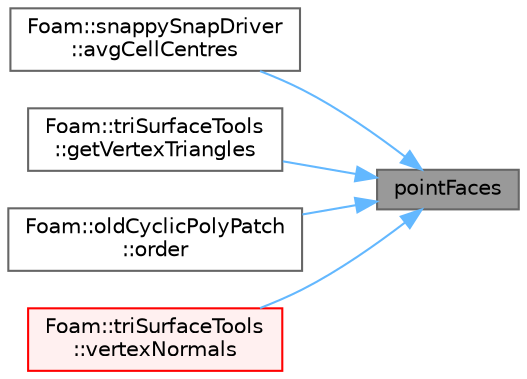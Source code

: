 digraph "pointFaces"
{
 // LATEX_PDF_SIZE
  bgcolor="transparent";
  edge [fontname=Helvetica,fontsize=10,labelfontname=Helvetica,labelfontsize=10];
  node [fontname=Helvetica,fontsize=10,shape=box,height=0.2,width=0.4];
  rankdir="RL";
  Node1 [id="Node000001",label="pointFaces",height=0.2,width=0.4,color="gray40", fillcolor="grey60", style="filled", fontcolor="black",tooltip=" "];
  Node1 -> Node2 [id="edge1_Node000001_Node000002",dir="back",color="steelblue1",style="solid",tooltip=" "];
  Node2 [id="Node000002",label="Foam::snappySnapDriver\l::avgCellCentres",height=0.2,width=0.4,color="grey40", fillcolor="white", style="filled",URL="$classFoam_1_1snappySnapDriver.html#a9a5472df0725c810bc826b246e36068b",tooltip=" "];
  Node1 -> Node3 [id="edge2_Node000001_Node000003",dir="back",color="steelblue1",style="solid",tooltip=" "];
  Node3 [id="Node000003",label="Foam::triSurfaceTools\l::getVertexTriangles",height=0.2,width=0.4,color="grey40", fillcolor="white", style="filled",URL="$classFoam_1_1triSurfaceTools.html#aa242e3ca747b5d12e431a87f581aebb7",tooltip=" "];
  Node1 -> Node4 [id="edge3_Node000001_Node000004",dir="back",color="steelblue1",style="solid",tooltip=" "];
  Node4 [id="Node000004",label="Foam::oldCyclicPolyPatch\l::order",height=0.2,width=0.4,color="grey40", fillcolor="white", style="filled",URL="$classFoam_1_1oldCyclicPolyPatch.html#aa9533329384a73e819a040bcde1b4b3d",tooltip=" "];
  Node1 -> Node5 [id="edge4_Node000001_Node000005",dir="back",color="steelblue1",style="solid",tooltip=" "];
  Node5 [id="Node000005",label="Foam::triSurfaceTools\l::vertexNormals",height=0.2,width=0.4,color="red", fillcolor="#FFF0F0", style="filled",URL="$classFoam_1_1triSurfaceTools.html#a93b402b27d9860421556a7e1520267a4",tooltip=" "];
}
